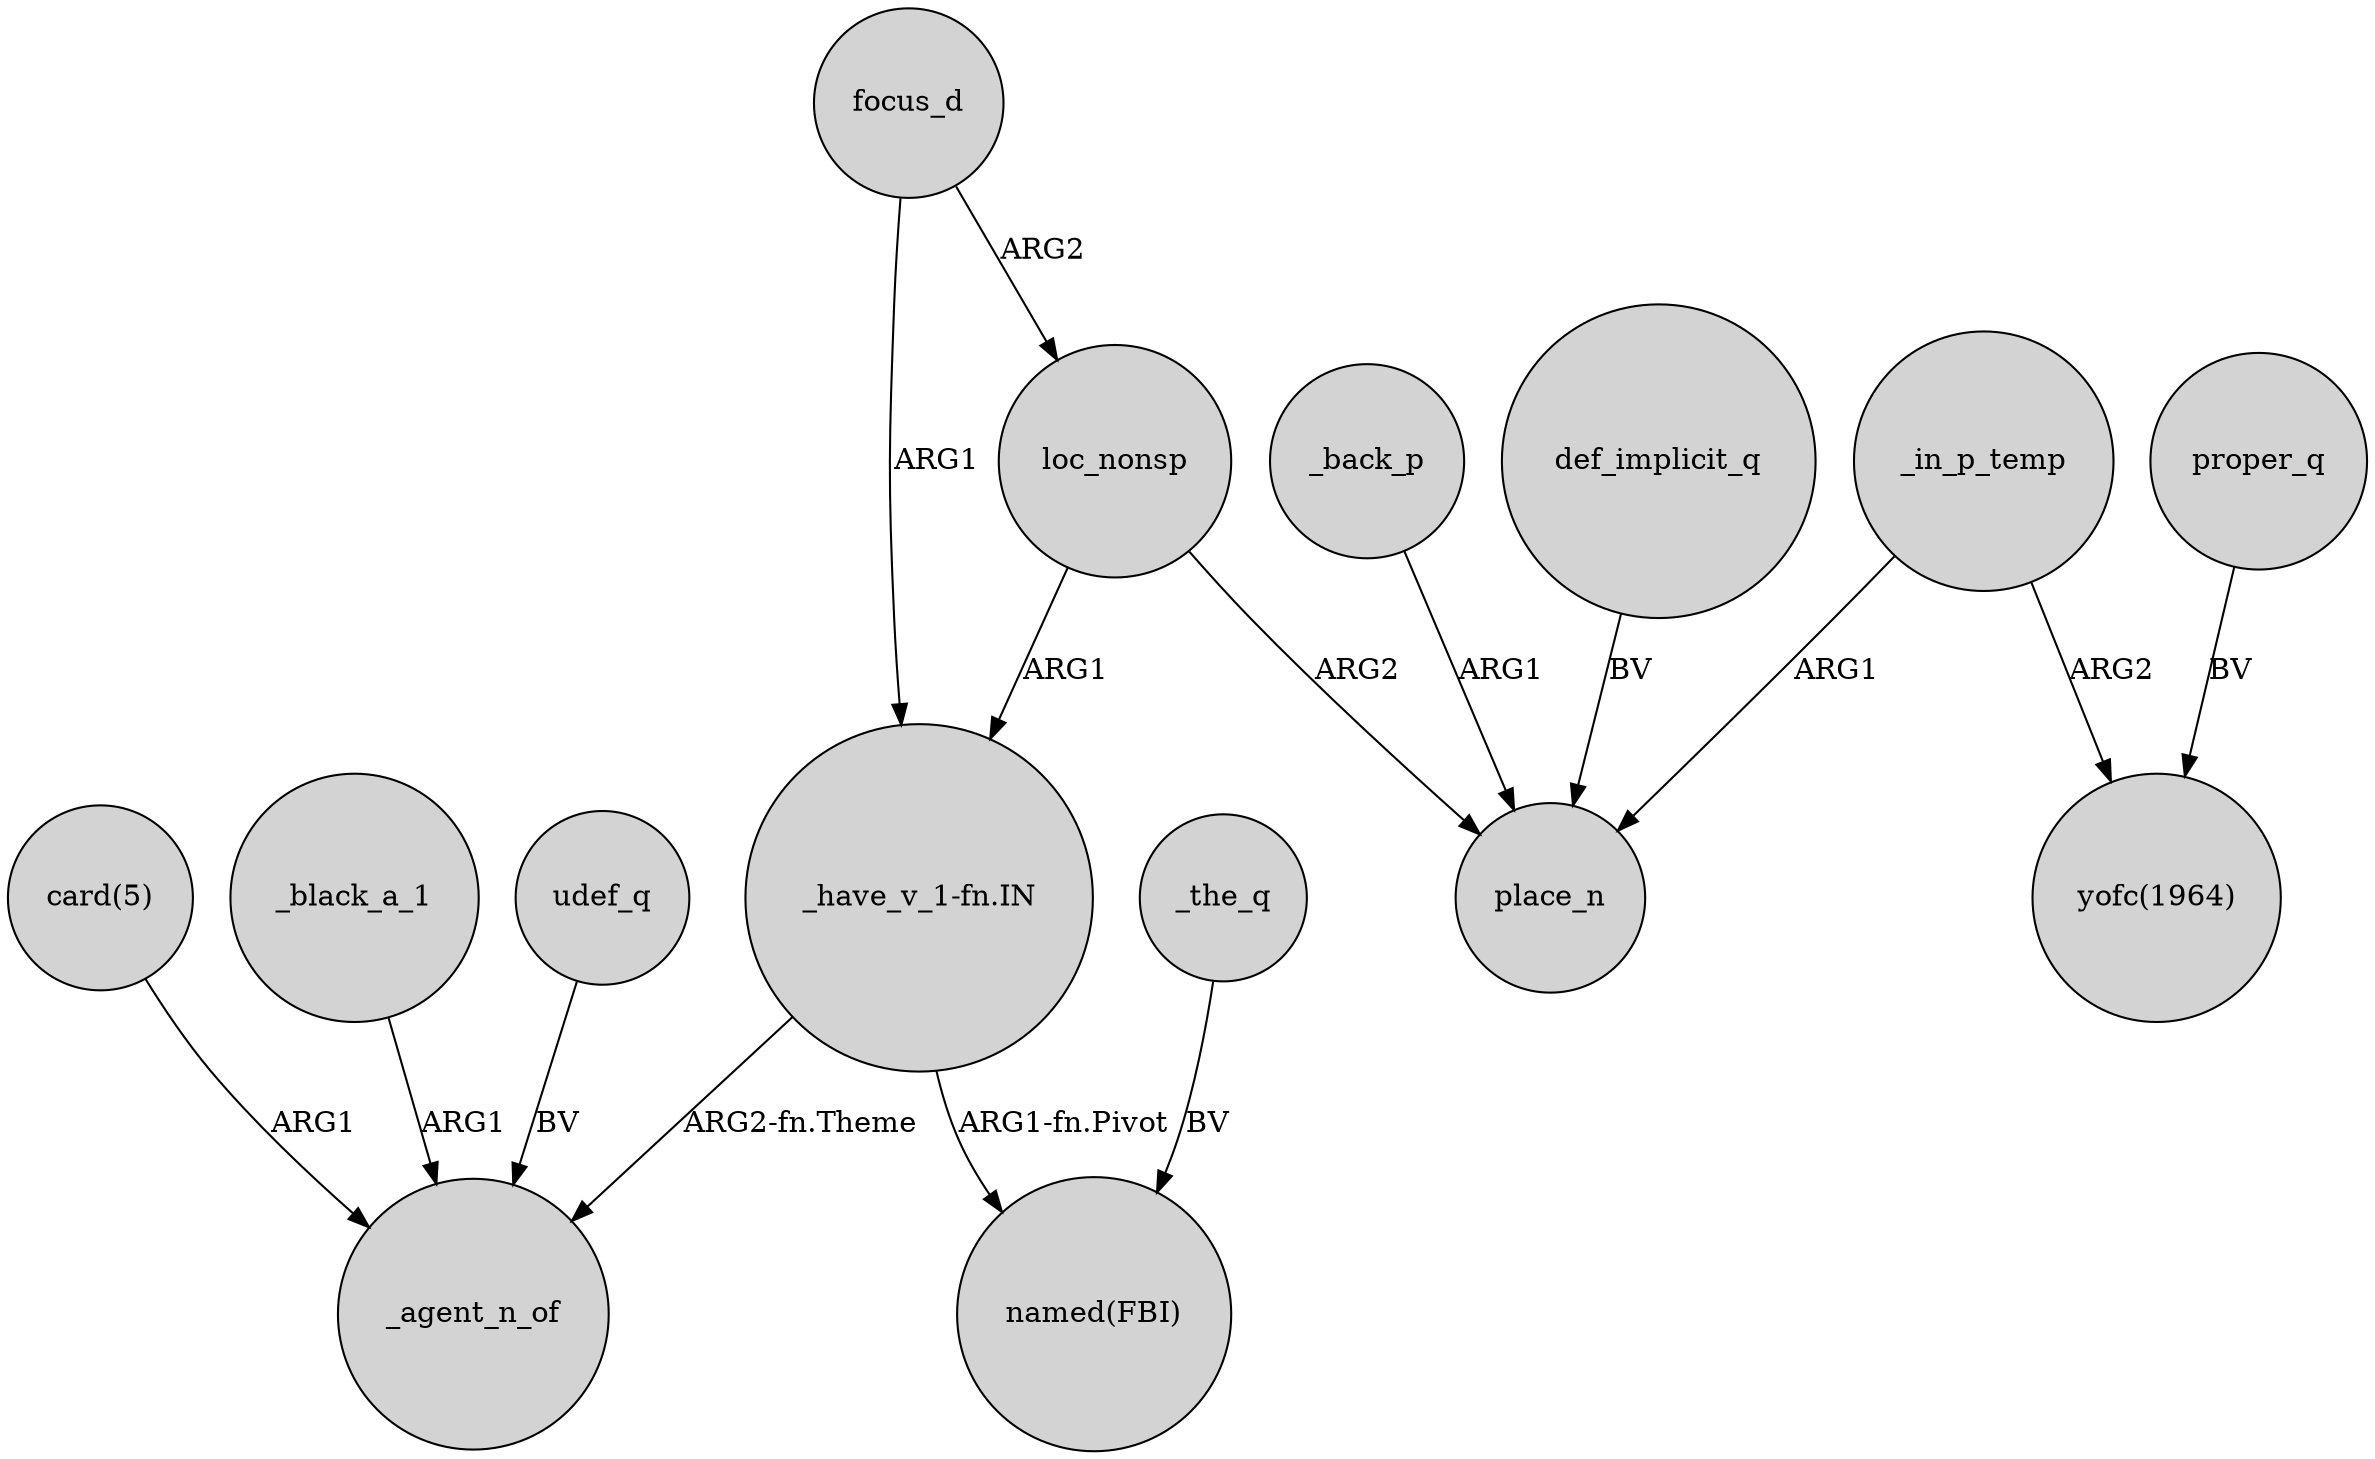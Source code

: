 digraph {
	node [shape=circle style=filled]
	focus_d -> "_have_v_1-fn.IN" [label=ARG1]
	focus_d -> loc_nonsp [label=ARG2]
	loc_nonsp -> place_n [label=ARG2]
	_back_p -> place_n [label=ARG1]
	"_have_v_1-fn.IN" -> _agent_n_of [label="ARG2-fn.Theme"]
	def_implicit_q -> place_n [label=BV]
	_in_p_temp -> place_n [label=ARG1]
	"card(5)" -> _agent_n_of [label=ARG1]
	_black_a_1 -> _agent_n_of [label=ARG1]
	"_have_v_1-fn.IN" -> "named(FBI)" [label="ARG1-fn.Pivot"]
	loc_nonsp -> "_have_v_1-fn.IN" [label=ARG1]
	_the_q -> "named(FBI)" [label=BV]
	proper_q -> "yofc(1964)" [label=BV]
	_in_p_temp -> "yofc(1964)" [label=ARG2]
	udef_q -> _agent_n_of [label=BV]
}
